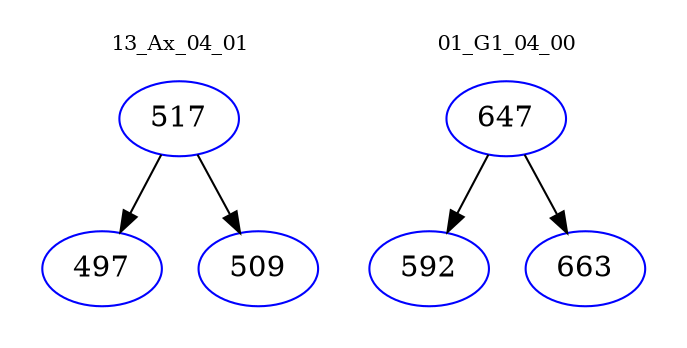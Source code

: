 digraph{
subgraph cluster_0 {
color = white
label = "13_Ax_04_01";
fontsize=10;
T0_517 [label="517", color="blue"]
T0_517 -> T0_497 [color="black"]
T0_497 [label="497", color="blue"]
T0_517 -> T0_509 [color="black"]
T0_509 [label="509", color="blue"]
}
subgraph cluster_1 {
color = white
label = "01_G1_04_00";
fontsize=10;
T1_647 [label="647", color="blue"]
T1_647 -> T1_592 [color="black"]
T1_592 [label="592", color="blue"]
T1_647 -> T1_663 [color="black"]
T1_663 [label="663", color="blue"]
}
}
